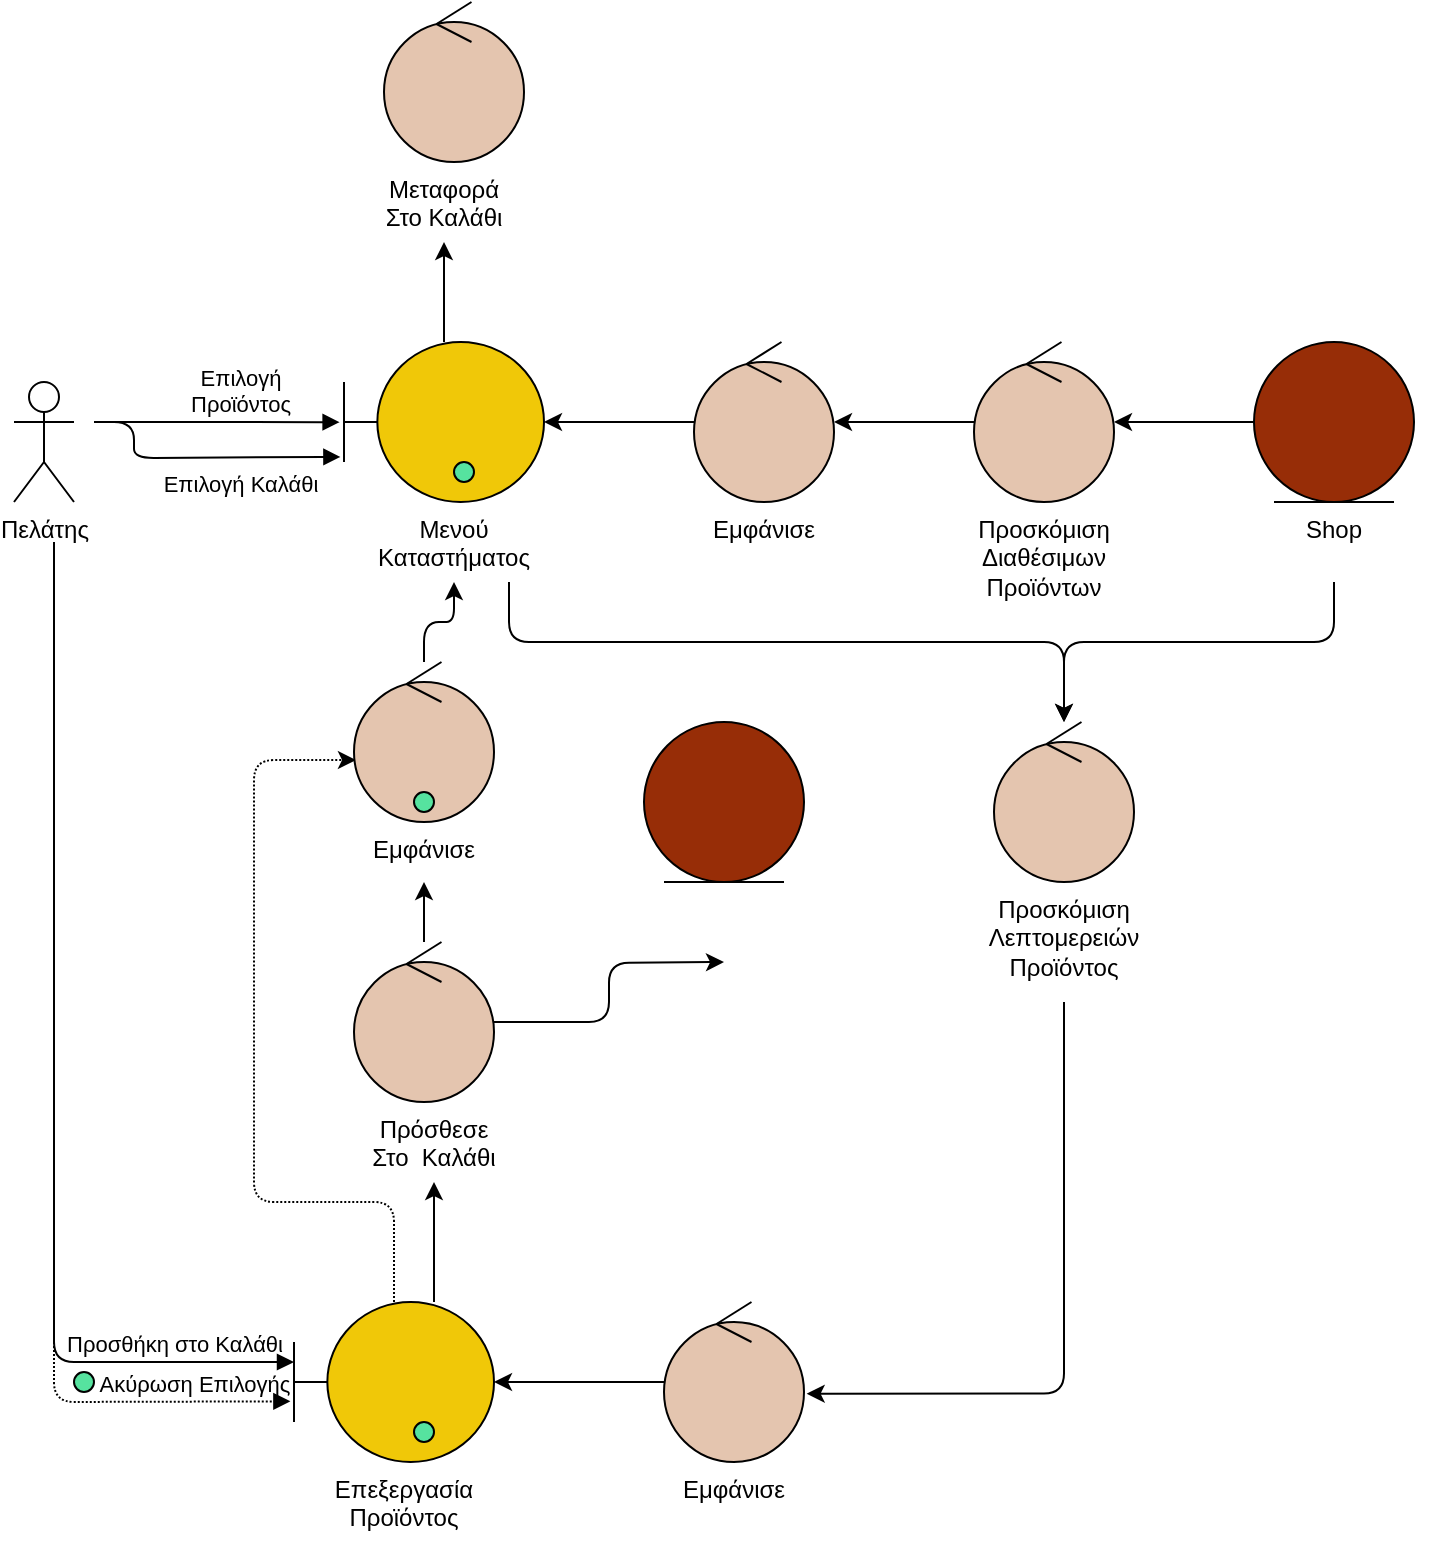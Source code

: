 <mxfile version="18.1.1" type="device"><diagram id="_NEF_zK0TXl3RWh3A6Ux" name="Page-1"><mxGraphModel dx="1221" dy="708" grid="1" gridSize="10" guides="1" tooltips="1" connect="1" arrows="1" fold="1" page="1" pageScale="1" pageWidth="850" pageHeight="1100" math="0" shadow="0"><root><mxCell id="0"/><mxCell id="1" parent="0"/><mxCell id="nQqOByOvdxTd11euckzm-689" style="edgeStyle=orthogonalEdgeStyle;rounded=0;orthogonalLoop=1;jettySize=auto;html=1;" parent="1" source="nQqOByOvdxTd11euckzm-690" target="nQqOByOvdxTd11euckzm-692" edge="1"><mxGeometry relative="1" as="geometry"/></mxCell><mxCell id="nQqOByOvdxTd11euckzm-690" value="" style="ellipse;shape=umlControl;whiteSpace=wrap;html=1;fillColor=#E4C5AF;" parent="1" vertex="1"><mxGeometry x="760" y="400" width="70" height="80" as="geometry"/></mxCell><mxCell id="nQqOByOvdxTd11euckzm-691" style="edgeStyle=orthogonalEdgeStyle;rounded=1;orthogonalLoop=1;jettySize=auto;html=1;exitX=0.75;exitY=1;exitDx=0;exitDy=0;" parent="1" source="nQqOByOvdxTd11euckzm-716" target="nQqOByOvdxTd11euckzm-704" edge="1"><mxGeometry relative="1" as="geometry"><Array as="points"><mxPoint x="668" y="550.0"/><mxPoint x="945" y="550.0"/></Array></mxGeometry></mxCell><mxCell id="nQqOByOvdxTd11euckzm-692" value="" style="shape=umlBoundary;whiteSpace=wrap;html=1;fillColor=#F0C808;" parent="1" vertex="1"><mxGeometry x="585" y="400" width="100" height="80" as="geometry"/></mxCell><mxCell id="nQqOByOvdxTd11euckzm-693" value="Επιλογή &lt;br&gt;Προϊόντος" style="html=1;verticalAlign=bottom;endArrow=block;rounded=0;entryX=-0.022;entryY=0.501;entryDx=0;entryDy=0;entryPerimeter=0;labelBackgroundColor=none;" parent="1" target="nQqOByOvdxTd11euckzm-692" edge="1"><mxGeometry x="0.189" width="80" relative="1" as="geometry"><mxPoint x="460" y="440" as="sourcePoint"/><mxPoint x="760" y="340" as="targetPoint"/><Array as="points"><mxPoint x="460" y="440"/></Array><mxPoint as="offset"/></mxGeometry></mxCell><mxCell id="nQqOByOvdxTd11euckzm-694" style="edgeStyle=orthogonalEdgeStyle;rounded=0;orthogonalLoop=1;jettySize=auto;html=1;" parent="1" source="nQqOByOvdxTd11euckzm-695" target="nQqOByOvdxTd11euckzm-690" edge="1"><mxGeometry relative="1" as="geometry"/></mxCell><mxCell id="nQqOByOvdxTd11euckzm-695" value="" style="ellipse;shape=umlControl;whiteSpace=wrap;html=1;fillColor=#E4C5AF;" parent="1" vertex="1"><mxGeometry x="900" y="400" width="70" height="80" as="geometry"/></mxCell><mxCell id="nQqOByOvdxTd11euckzm-696" style="edgeStyle=orthogonalEdgeStyle;rounded=0;orthogonalLoop=1;jettySize=auto;html=1;" parent="1" source="nQqOByOvdxTd11euckzm-692" target="nQqOByOvdxTd11euckzm-721" edge="1"><mxGeometry relative="1" as="geometry"><mxPoint x="635" y="200" as="sourcePoint"/><mxPoint x="635" y="360" as="targetPoint"/><Array as="points"><mxPoint x="635" y="390"/><mxPoint x="635" y="390"/></Array></mxGeometry></mxCell><mxCell id="nQqOByOvdxTd11euckzm-697" style="edgeStyle=orthogonalEdgeStyle;rounded=1;orthogonalLoop=1;jettySize=auto;html=1;entryX=0.5;entryY=1;entryDx=0;entryDy=0;" parent="1" source="nQqOByOvdxTd11euckzm-699" target="nQqOByOvdxTd11euckzm-728" edge="1"><mxGeometry relative="1" as="geometry"><Array as="points"><mxPoint x="630" y="870.0"/><mxPoint x="630" y="870.0"/></Array></mxGeometry></mxCell><mxCell id="nQqOByOvdxTd11euckzm-698" style="edgeStyle=orthogonalEdgeStyle;rounded=1;orthogonalLoop=1;jettySize=auto;html=1;entryX=0.014;entryY=0.613;entryDx=0;entryDy=0;entryPerimeter=0;dashed=1;dashPattern=1 1;" parent="1" source="nQqOByOvdxTd11euckzm-699" target="nQqOByOvdxTd11euckzm-709" edge="1"><mxGeometry relative="1" as="geometry"><Array as="points"><mxPoint x="610" y="830.0"/><mxPoint x="540" y="830.0"/><mxPoint x="540" y="609.0"/></Array></mxGeometry></mxCell><mxCell id="nQqOByOvdxTd11euckzm-699" value="" style="shape=umlBoundary;whiteSpace=wrap;html=1;fillColor=#F0C808;" parent="1" vertex="1"><mxGeometry x="560" y="880" width="100" height="80" as="geometry"/></mxCell><mxCell id="nQqOByOvdxTd11euckzm-700" style="edgeStyle=orthogonalEdgeStyle;rounded=0;orthogonalLoop=1;jettySize=auto;html=1;" parent="1" source="nQqOByOvdxTd11euckzm-702" target="nQqOByOvdxTd11euckzm-695" edge="1"><mxGeometry relative="1" as="geometry"/></mxCell><mxCell id="nQqOByOvdxTd11euckzm-701" style="edgeStyle=orthogonalEdgeStyle;rounded=1;orthogonalLoop=1;jettySize=auto;html=1;exitX=0.5;exitY=1;exitDx=0;exitDy=0;" parent="1" source="nQqOByOvdxTd11euckzm-715" target="nQqOByOvdxTd11euckzm-704" edge="1"><mxGeometry relative="1" as="geometry"><mxPoint x="1080" y="570.0" as="targetPoint"/><Array as="points"><mxPoint x="1080" y="550.0"/><mxPoint x="945" y="550.0"/></Array></mxGeometry></mxCell><mxCell id="nQqOByOvdxTd11euckzm-702" value="" style="ellipse;shape=umlEntity;whiteSpace=wrap;html=1;fillColor=#972D07;" parent="1" vertex="1"><mxGeometry x="1040" y="400" width="80" height="80" as="geometry"/></mxCell><mxCell id="nQqOByOvdxTd11euckzm-703" style="edgeStyle=orthogonalEdgeStyle;rounded=1;orthogonalLoop=1;jettySize=auto;html=1;entryX=1.019;entryY=0.573;entryDx=0;entryDy=0;entryPerimeter=0;" parent="1" source="nQqOByOvdxTd11euckzm-717" target="nQqOByOvdxTd11euckzm-706" edge="1"><mxGeometry relative="1" as="geometry"><mxPoint x="935" y="830.0" as="targetPoint"/><Array as="points"><mxPoint x="945" y="926.0"/></Array><mxPoint x="935" y="800.0" as="sourcePoint"/></mxGeometry></mxCell><mxCell id="nQqOByOvdxTd11euckzm-704" value="" style="ellipse;shape=umlControl;whiteSpace=wrap;html=1;fillColor=#E4C5AF;" parent="1" vertex="1"><mxGeometry x="910" y="590.0" width="70" height="80" as="geometry"/></mxCell><mxCell id="nQqOByOvdxTd11euckzm-705" style="edgeStyle=orthogonalEdgeStyle;rounded=0;orthogonalLoop=1;jettySize=auto;html=1;" parent="1" source="nQqOByOvdxTd11euckzm-706" target="nQqOByOvdxTd11euckzm-699" edge="1"><mxGeometry relative="1" as="geometry"/></mxCell><mxCell id="nQqOByOvdxTd11euckzm-706" value="" style="ellipse;shape=umlControl;whiteSpace=wrap;html=1;fillColor=#E4C5AF;" parent="1" vertex="1"><mxGeometry x="745" y="880.0" width="70" height="80" as="geometry"/></mxCell><mxCell id="nQqOByOvdxTd11euckzm-707" value="Προσθήκη στο Καλάθι" style="html=1;verticalAlign=bottom;endArrow=block;rounded=1;entryX=0;entryY=0.375;entryDx=0;entryDy=0;entryPerimeter=0;align=center;labelBackgroundColor=none;" parent="1" target="nQqOByOvdxTd11euckzm-699" edge="1"><mxGeometry x="0.774" width="80" relative="1" as="geometry"><mxPoint x="440" y="500.0" as="sourcePoint"/><mxPoint x="470" y="560.0" as="targetPoint"/><Array as="points"><mxPoint x="440" y="910.0"/></Array><mxPoint as="offset"/></mxGeometry></mxCell><mxCell id="nQqOByOvdxTd11euckzm-708" style="edgeStyle=orthogonalEdgeStyle;rounded=1;orthogonalLoop=1;jettySize=auto;html=1;" parent="1" source="nQqOByOvdxTd11euckzm-709" target="nQqOByOvdxTd11euckzm-716" edge="1"><mxGeometry relative="1" as="geometry"><mxPoint x="635" y="510.0" as="targetPoint"/><Array as="points"/></mxGeometry></mxCell><mxCell id="nQqOByOvdxTd11euckzm-709" value="" style="ellipse;shape=umlControl;whiteSpace=wrap;html=1;fillColor=#E4C5AF;" parent="1" vertex="1"><mxGeometry x="590" y="560.0" width="70" height="80" as="geometry"/></mxCell><mxCell id="nQqOByOvdxTd11euckzm-710" value="Επιλογή Καλάθι" style="html=1;verticalAlign=bottom;endArrow=block;rounded=1;fillColor=#008a00;strokeColor=#000000;align=center;labelBackgroundColor=none;entryX=-0.018;entryY=0.718;entryDx=0;entryDy=0;entryPerimeter=0;" parent="1" target="nQqOByOvdxTd11euckzm-692" edge="1"><mxGeometry x="0.29" y="-22" width="80" relative="1" as="geometry"><mxPoint x="460" y="440" as="sourcePoint"/><mxPoint x="580" y="520.0" as="targetPoint"/><Array as="points"><mxPoint x="480" y="440"/><mxPoint x="480" y="458"/></Array><mxPoint as="offset"/></mxGeometry></mxCell><mxCell id="nQqOByOvdxTd11euckzm-711" value="" style="ellipse;shape=umlControl;whiteSpace=wrap;html=1;fillColor=#E4C5AF;fontColor=#ffffff;strokeColor=#000000;" parent="1" vertex="1"><mxGeometry x="605" y="230" width="70" height="80" as="geometry"/></mxCell><mxCell id="nQqOByOvdxTd11euckzm-712" value="Πελάτης" style="shape=umlActor;verticalLabelPosition=bottom;verticalAlign=top;html=1;outlineConnect=0;" parent="1" vertex="1"><mxGeometry x="420" y="420" width="30" height="60" as="geometry"/></mxCell><mxCell id="nQqOByOvdxTd11euckzm-713" value="&lt;meta charset=&quot;utf-8&quot;&gt;&lt;span style=&quot;color: rgb(0, 0, 0); font-family: helvetica; font-size: 12px; font-style: normal; font-weight: 400; letter-spacing: normal; text-indent: 0px; text-transform: none; word-spacing: 0px; display: inline; float: none;&quot;&gt;Προσκόμιση&lt;/span&gt;&lt;br style=&quot;color: rgb(0, 0, 0); font-family: helvetica; font-size: 12px; font-style: normal; font-weight: 400; letter-spacing: normal; text-indent: 0px; text-transform: none; word-spacing: 0px;&quot;&gt;&lt;span style=&quot;color: rgb(0, 0, 0); font-family: helvetica; font-size: 12px; font-style: normal; font-weight: 400; letter-spacing: normal; text-indent: 0px; text-transform: none; word-spacing: 0px; display: inline; float: none;&quot;&gt;Διαθέσιμων&lt;/span&gt;&lt;br style=&quot;color: rgb(0, 0, 0); font-family: helvetica; font-size: 12px; font-style: normal; font-weight: 400; letter-spacing: normal; text-indent: 0px; text-transform: none; word-spacing: 0px;&quot;&gt;&lt;span style=&quot;color: rgb(0, 0, 0); font-family: helvetica; font-size: 12px; font-style: normal; font-weight: 400; letter-spacing: normal; text-indent: 0px; text-transform: none; word-spacing: 0px; display: inline; float: none;&quot;&gt;Προϊόντων&lt;/span&gt;" style="text;whiteSpace=wrap;html=1;align=center;labelBackgroundColor=none;" parent="1" vertex="1"><mxGeometry x="885" y="480.0" width="100" height="60" as="geometry"/></mxCell><mxCell id="nQqOByOvdxTd11euckzm-714" value="&lt;meta charset=&quot;utf-8&quot;&gt;&lt;span style=&quot;color: rgb(0, 0, 0); font-family: helvetica; font-size: 12px; font-style: normal; font-weight: 400; letter-spacing: normal; text-indent: 0px; text-transform: none; word-spacing: 0px; display: inline; float: none;&quot;&gt;Εμφάνισε&lt;/span&gt;" style="text;whiteSpace=wrap;html=1;align=center;labelBackgroundColor=none;" parent="1" vertex="1"><mxGeometry x="755" y="480.0" width="80" height="30" as="geometry"/></mxCell><mxCell id="nQqOByOvdxTd11euckzm-715" value="&lt;font face=&quot;helvetica&quot;&gt;Shop&lt;/font&gt;" style="text;whiteSpace=wrap;html=1;align=center;labelBackgroundColor=none;" parent="1" vertex="1"><mxGeometry x="1025" y="480.0" width="110" height="40" as="geometry"/></mxCell><mxCell id="nQqOByOvdxTd11euckzm-716" value="&lt;meta charset=&quot;utf-8&quot;&gt;&lt;span style=&quot;color: rgb(0, 0, 0); font-family: helvetica; font-size: 12px; font-style: normal; font-weight: 400; letter-spacing: normal; text-indent: 0px; text-transform: none; word-spacing: 0px; display: inline; float: none;&quot;&gt;Μενού&lt;/span&gt;&lt;br style=&quot;color: rgb(0, 0, 0); font-family: helvetica; font-size: 12px; font-style: normal; font-weight: 400; letter-spacing: normal; text-indent: 0px; text-transform: none; word-spacing: 0px;&quot;&gt;&lt;span style=&quot;color: rgb(0, 0, 0); font-family: helvetica; font-size: 12px; font-style: normal; font-weight: 400; letter-spacing: normal; text-indent: 0px; text-transform: none; word-spacing: 0px; display: inline; float: none;&quot;&gt;Καταστήματος&lt;/span&gt;" style="text;whiteSpace=wrap;html=1;align=center;labelBackgroundColor=none;" parent="1" vertex="1"><mxGeometry x="585" y="480.0" width="110" height="40" as="geometry"/></mxCell><mxCell id="nQqOByOvdxTd11euckzm-717" value="&lt;meta charset=&quot;utf-8&quot;&gt;&lt;span style=&quot;color: rgb(0, 0, 0); font-family: helvetica; font-size: 12px; font-style: normal; font-weight: 400; letter-spacing: normal; text-indent: 0px; text-transform: none; word-spacing: 0px; display: inline; float: none;&quot;&gt;Προσκόμιση&lt;/span&gt;&lt;br style=&quot;color: rgb(0, 0, 0); font-family: helvetica; font-size: 12px; font-style: normal; font-weight: 400; letter-spacing: normal; text-indent: 0px; text-transform: none; word-spacing: 0px;&quot;&gt;&lt;span style=&quot;color: rgb(0, 0, 0); font-family: helvetica; font-size: 12px; font-style: normal; font-weight: 400; letter-spacing: normal; text-indent: 0px; text-transform: none; word-spacing: 0px; display: inline; float: none;&quot;&gt;Λεπτομερειών&lt;/span&gt;&lt;br style=&quot;color: rgb(0, 0, 0); font-family: helvetica; font-size: 12px; font-style: normal; font-weight: 400; letter-spacing: normal; text-indent: 0px; text-transform: none; word-spacing: 0px;&quot;&gt;&lt;span style=&quot;color: rgb(0, 0, 0); font-family: helvetica; font-size: 12px; font-style: normal; font-weight: 400; letter-spacing: normal; text-indent: 0px; text-transform: none; word-spacing: 0px; display: inline; float: none;&quot;&gt;Προϊόντος&lt;/span&gt;" style="text;whiteSpace=wrap;html=1;align=center;labelBackgroundColor=none;" parent="1" vertex="1"><mxGeometry x="890" y="670.0" width="110" height="60" as="geometry"/></mxCell><mxCell id="nQqOByOvdxTd11euckzm-718" value="&lt;meta charset=&quot;utf-8&quot;&gt;&lt;span style=&quot;color: rgb(0, 0, 0); font-family: helvetica; font-size: 12px; font-style: normal; font-weight: 400; letter-spacing: normal; text-indent: 0px; text-transform: none; word-spacing: 0px; display: inline; float: none;&quot;&gt;Εμφάνισε&lt;/span&gt;" style="text;whiteSpace=wrap;html=1;align=center;labelBackgroundColor=none;" parent="1" vertex="1"><mxGeometry x="740" y="960.0" width="80" height="30" as="geometry"/></mxCell><mxCell id="nQqOByOvdxTd11euckzm-719" value="&lt;meta charset=&quot;utf-8&quot;&gt;&lt;span style=&quot;color: rgb(0, 0, 0); font-family: helvetica; font-size: 12px; font-style: normal; font-weight: 400; letter-spacing: normal; text-indent: 0px; text-transform: none; word-spacing: 0px; display: inline; float: none;&quot;&gt;Επεξεργασία&lt;/span&gt;&lt;br style=&quot;color: rgb(0, 0, 0); font-family: helvetica; font-size: 12px; font-style: normal; font-weight: 400; letter-spacing: normal; text-indent: 0px; text-transform: none; word-spacing: 0px;&quot;&gt;&lt;span style=&quot;color: rgb(0, 0, 0); font-family: helvetica; font-size: 12px; font-style: normal; font-weight: 400; letter-spacing: normal; text-indent: 0px; text-transform: none; word-spacing: 0px; display: inline; float: none;&quot;&gt;Προϊόντος&lt;/span&gt;" style="text;whiteSpace=wrap;html=1;align=center;labelBackgroundColor=none;" parent="1" vertex="1"><mxGeometry x="565" y="960.0" width="100" height="40" as="geometry"/></mxCell><mxCell id="nQqOByOvdxTd11euckzm-720" value="&lt;meta charset=&quot;utf-8&quot;&gt;&lt;span style=&quot;color: rgb(0, 0, 0); font-family: helvetica; font-size: 12px; font-style: normal; font-weight: 400; letter-spacing: normal; text-indent: 0px; text-transform: none; word-spacing: 0px; display: inline; float: none;&quot;&gt;Εμφάνισε&lt;/span&gt;" style="text;whiteSpace=wrap;html=1;align=center;labelBackgroundColor=none;" parent="1" vertex="1"><mxGeometry x="585" y="640.0" width="80" height="30" as="geometry"/></mxCell><mxCell id="nQqOByOvdxTd11euckzm-721" value="&lt;span style=&quot;font-family: &amp;#34;helvetica&amp;#34; ; font-size: 12px ; font-style: normal ; font-weight: 400 ; letter-spacing: normal ; text-indent: 0px ; text-transform: none ; word-spacing: 0px ; display: inline ; float: none&quot;&gt;Μεταφορά&lt;/span&gt;&lt;br style=&quot;font-family: &amp;#34;helvetica&amp;#34; ; font-size: 12px ; font-style: normal ; font-weight: 400 ; letter-spacing: normal ; text-indent: 0px ; text-transform: none ; word-spacing: 0px&quot;&gt;&lt;span style=&quot;font-family: &amp;#34;helvetica&amp;#34; ; font-size: 12px ; font-style: normal ; font-weight: 400 ; letter-spacing: normal ; text-indent: 0px ; text-transform: none ; word-spacing: 0px ; display: inline ; float: none&quot;&gt;Στο&amp;nbsp;&lt;/span&gt;&lt;span style=&quot;font-family: &amp;#34;helvetica&amp;#34; ; font-size: 12px ; font-style: normal ; font-weight: 400 ; letter-spacing: normal ; text-indent: 0px ; text-transform: none ; word-spacing: 0px ; display: inline ; float: none&quot;&gt;Καλάθι&lt;/span&gt;" style="text;whiteSpace=wrap;html=1;fontColor=#000000;labelBackgroundColor=none;align=center;" parent="1" vertex="1"><mxGeometry x="590" y="310" width="90" height="40" as="geometry"/></mxCell><mxCell id="nQqOByOvdxTd11euckzm-722" value="Ακύρωση Επιλογής" style="html=1;verticalAlign=bottom;endArrow=block;rounded=1;entryX=-0.018;entryY=0.621;entryDx=0;entryDy=0;entryPerimeter=0;align=center;labelBackgroundColor=none;dashed=1;dashPattern=1 1;" parent="1" target="nQqOByOvdxTd11euckzm-699" edge="1"><mxGeometry x="0.821" width="80" relative="1" as="geometry"><mxPoint x="440" y="510.0" as="sourcePoint"/><mxPoint x="580" y="770.0" as="targetPoint"/><Array as="points"><mxPoint x="440" y="930.0"/></Array><mxPoint as="offset"/></mxGeometry></mxCell><mxCell id="nQqOByOvdxTd11euckzm-723" value="" style="ellipse;shape=umlEntity;whiteSpace=wrap;html=1;fillColor=#972D07;" parent="1" vertex="1"><mxGeometry x="735" y="590.0" width="80" height="80" as="geometry"/></mxCell><mxCell id="nQqOByOvdxTd11euckzm-725" style="edgeStyle=orthogonalEdgeStyle;rounded=1;orthogonalLoop=1;jettySize=auto;html=1;entryX=0.5;entryY=1;entryDx=0;entryDy=0;" parent="1" source="nQqOByOvdxTd11euckzm-727" edge="1"><mxGeometry relative="1" as="geometry"><mxPoint x="775" y="710" as="targetPoint"/></mxGeometry></mxCell><mxCell id="nQqOByOvdxTd11euckzm-726" style="edgeStyle=orthogonalEdgeStyle;rounded=1;orthogonalLoop=1;jettySize=auto;html=1;" parent="1" source="nQqOByOvdxTd11euckzm-727" target="nQqOByOvdxTd11euckzm-720" edge="1"><mxGeometry relative="1" as="geometry"/></mxCell><mxCell id="nQqOByOvdxTd11euckzm-727" value="" style="ellipse;shape=umlControl;whiteSpace=wrap;html=1;fillColor=#E4C5AF;" parent="1" vertex="1"><mxGeometry x="590" y="700.0" width="70" height="80" as="geometry"/></mxCell><mxCell id="nQqOByOvdxTd11euckzm-728" value="&lt;span style=&quot;color: rgb(0, 0, 0); font-family: helvetica; font-size: 12px; font-style: normal; font-weight: 400; letter-spacing: normal; text-indent: 0px; text-transform: none; word-spacing: 0px; display: inline; float: none;&quot;&gt;Πρόσθεσε&lt;br&gt;Στο&amp;nbsp; Καλάθι&lt;br&gt;&lt;/span&gt;" style="text;whiteSpace=wrap;html=1;align=center;labelBackgroundColor=none;" parent="1" vertex="1"><mxGeometry x="590" y="780.0" width="80" height="40" as="geometry"/></mxCell><mxCell id="nQqOByOvdxTd11euckzm-729" value="" style="shape=ellipse;fillColor=#56E39F;strokeColor=default;html=1;sketch=0;" parent="1" vertex="1"><mxGeometry x="620" y="940" width="10" height="10" as="geometry"/></mxCell><mxCell id="nQqOByOvdxTd11euckzm-730" value="" style="shape=ellipse;fillColor=#56E39F;strokeColor=default;html=1;sketch=0;" parent="1" vertex="1"><mxGeometry x="620" y="625" width="10" height="10" as="geometry"/></mxCell><mxCell id="nQqOByOvdxTd11euckzm-731" value="" style="shape=ellipse;fillColor=#56E39F;strokeColor=default;html=1;sketch=0;" parent="1" vertex="1"><mxGeometry x="640" y="460" width="10" height="10" as="geometry"/></mxCell><mxCell id="nQqOByOvdxTd11euckzm-733" value="" style="shape=ellipse;fillColor=#56E39F;strokeColor=default;html=1;sketch=0;" parent="1" vertex="1"><mxGeometry x="450" y="915" width="10" height="10" as="geometry"/></mxCell></root></mxGraphModel></diagram></mxfile>